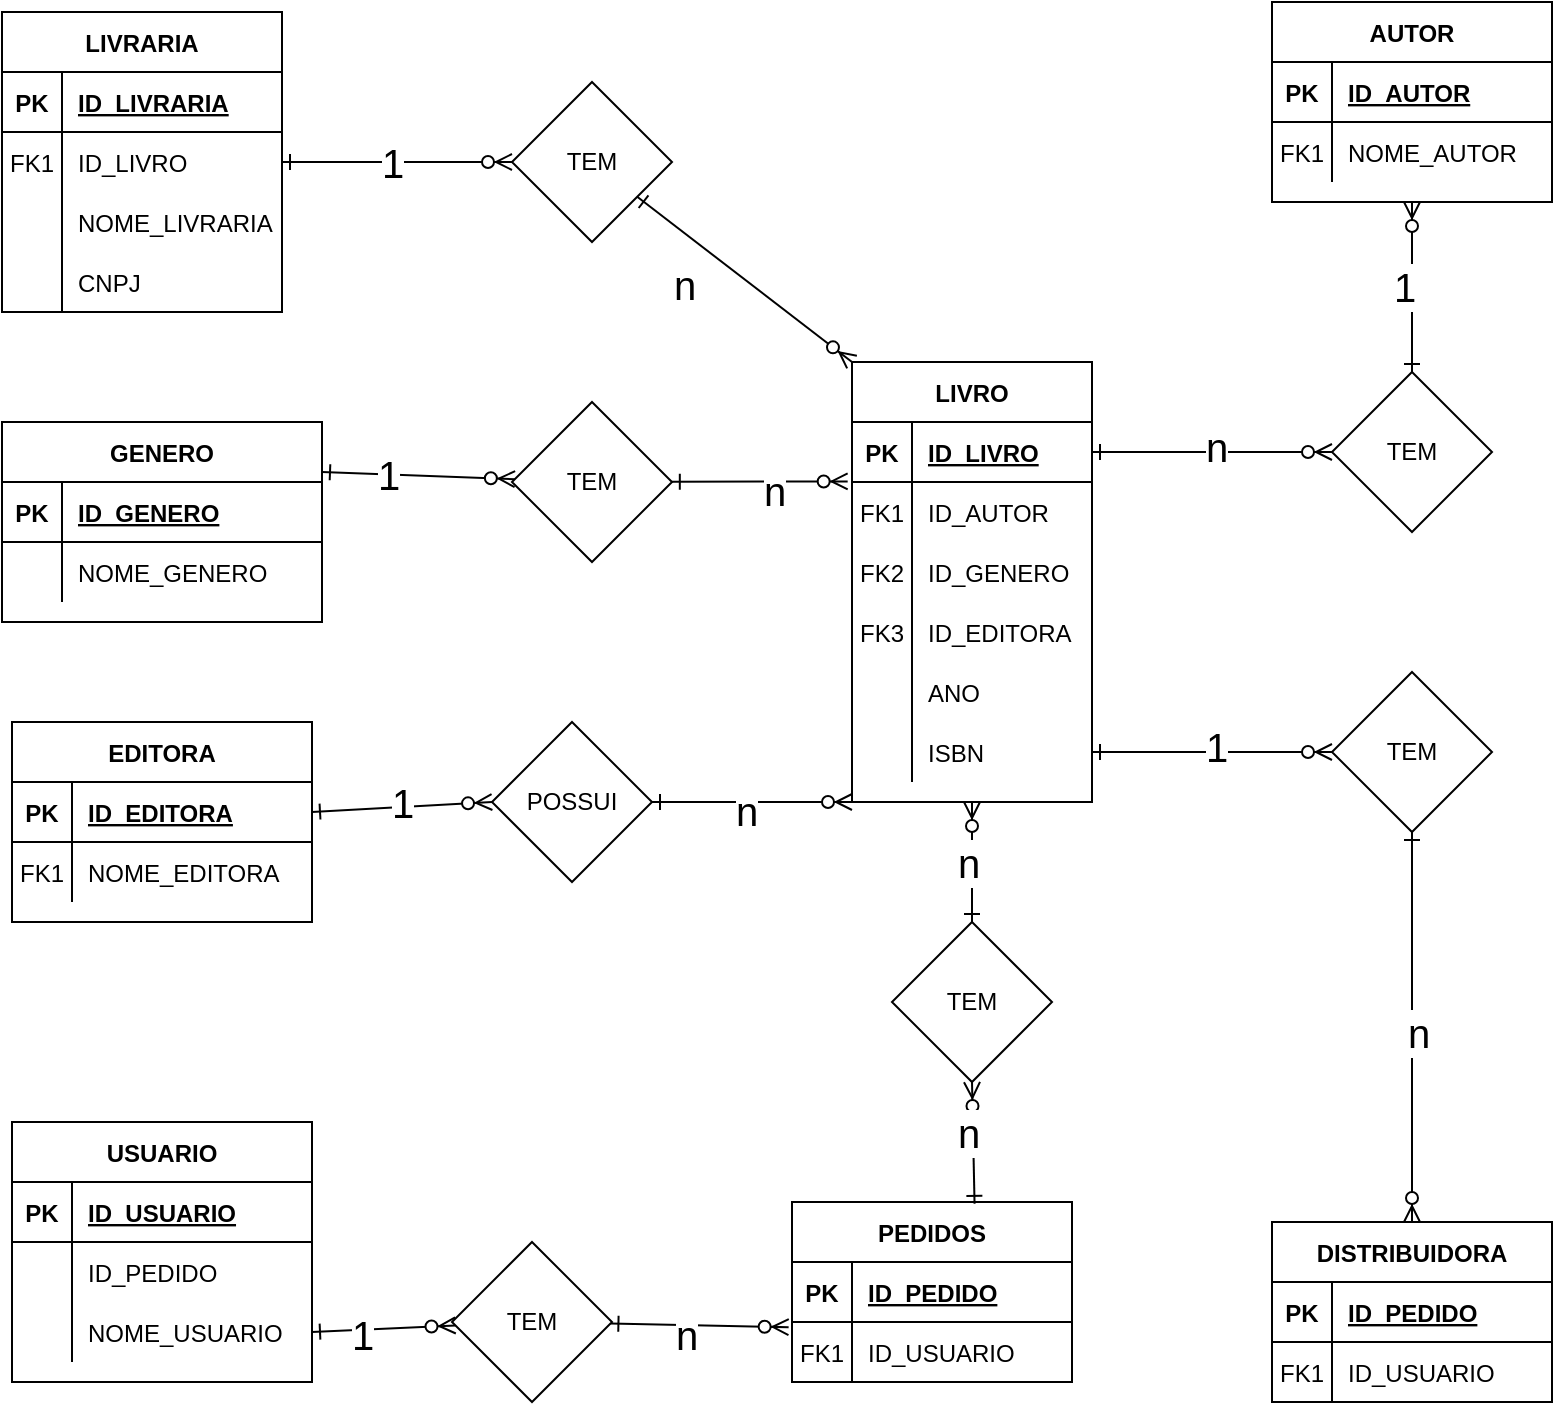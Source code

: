 <mxfile version="21.7.5" type="github">
  <diagram id="R2lEEEUBdFMjLlhIrx00" name="Page-1">
    <mxGraphModel dx="1363" dy="816" grid="1" gridSize="10" guides="1" tooltips="1" connect="1" arrows="1" fold="1" page="1" pageScale="1" pageWidth="850" pageHeight="1100" math="0" shadow="0" extFonts="Permanent Marker^https://fonts.googleapis.com/css?family=Permanent+Marker">
      <root>
        <mxCell id="0" />
        <mxCell id="1" parent="0" />
        <mxCell id="C-vyLk0tnHw3VtMMgP7b-1" value="" style="endArrow=ERzeroToMany;startArrow=ERone;endFill=1;startFill=0;entryX=-0.018;entryY=-0.01;entryDx=0;entryDy=0;entryPerimeter=0;" parent="1" source="D_quWK8-oB2e7XVTjAGe-49" target="C-vyLk0tnHw3VtMMgP7b-6" edge="1">
          <mxGeometry width="100" height="100" relative="1" as="geometry">
            <mxPoint x="340" y="720" as="sourcePoint" />
            <mxPoint x="440" y="620" as="targetPoint" />
          </mxGeometry>
        </mxCell>
        <mxCell id="D_quWK8-oB2e7XVTjAGe-63" value="n" style="edgeLabel;html=1;align=center;verticalAlign=middle;resizable=0;points=[];fontSize=20;" vertex="1" connectable="0" parent="C-vyLk0tnHw3VtMMgP7b-1">
          <mxGeometry x="0.418" y="-2" relative="1" as="geometry">
            <mxPoint x="-12" y="2" as="offset" />
          </mxGeometry>
        </mxCell>
        <mxCell id="C-vyLk0tnHw3VtMMgP7b-12" value="" style="endArrow=ERzeroToMany;startArrow=ERone;endFill=1;startFill=0;entryX=0.5;entryY=1;entryDx=0;entryDy=0;" parent="1" source="D_quWK8-oB2e7XVTjAGe-52" target="C-vyLk0tnHw3VtMMgP7b-13" edge="1">
          <mxGeometry width="100" height="100" relative="1" as="geometry">
            <mxPoint x="400" y="180" as="sourcePoint" />
            <mxPoint x="730" y="180" as="targetPoint" />
          </mxGeometry>
        </mxCell>
        <mxCell id="D_quWK8-oB2e7XVTjAGe-68" value="1" style="edgeLabel;html=1;align=center;verticalAlign=middle;resizable=0;points=[];fontSize=20;" vertex="1" connectable="0" parent="C-vyLk0tnHw3VtMMgP7b-12">
          <mxGeometry x="0.029" y="4" relative="1" as="geometry">
            <mxPoint as="offset" />
          </mxGeometry>
        </mxCell>
        <mxCell id="C-vyLk0tnHw3VtMMgP7b-2" value="LIVRO" style="shape=table;startSize=30;container=1;collapsible=1;childLayout=tableLayout;fixedRows=1;rowLines=0;fontStyle=1;align=center;resizeLast=1;" parent="1" vertex="1">
          <mxGeometry x="450" y="240" width="120" height="220" as="geometry" />
        </mxCell>
        <mxCell id="C-vyLk0tnHw3VtMMgP7b-3" value="" style="shape=partialRectangle;collapsible=0;dropTarget=0;pointerEvents=0;fillColor=none;points=[[0,0.5],[1,0.5]];portConstraint=eastwest;top=0;left=0;right=0;bottom=1;" parent="C-vyLk0tnHw3VtMMgP7b-2" vertex="1">
          <mxGeometry y="30" width="120" height="30" as="geometry" />
        </mxCell>
        <mxCell id="C-vyLk0tnHw3VtMMgP7b-4" value="PK" style="shape=partialRectangle;overflow=hidden;connectable=0;fillColor=none;top=0;left=0;bottom=0;right=0;fontStyle=1;" parent="C-vyLk0tnHw3VtMMgP7b-3" vertex="1">
          <mxGeometry width="30" height="30" as="geometry">
            <mxRectangle width="30" height="30" as="alternateBounds" />
          </mxGeometry>
        </mxCell>
        <mxCell id="C-vyLk0tnHw3VtMMgP7b-5" value="ID_LIVRO" style="shape=partialRectangle;overflow=hidden;connectable=0;fillColor=none;top=0;left=0;bottom=0;right=0;align=left;spacingLeft=6;fontStyle=5;" parent="C-vyLk0tnHw3VtMMgP7b-3" vertex="1">
          <mxGeometry x="30" width="90" height="30" as="geometry">
            <mxRectangle width="90" height="30" as="alternateBounds" />
          </mxGeometry>
        </mxCell>
        <mxCell id="C-vyLk0tnHw3VtMMgP7b-6" value="" style="shape=partialRectangle;collapsible=0;dropTarget=0;pointerEvents=0;fillColor=none;points=[[0,0.5],[1,0.5]];portConstraint=eastwest;top=0;left=0;right=0;bottom=0;" parent="C-vyLk0tnHw3VtMMgP7b-2" vertex="1">
          <mxGeometry y="60" width="120" height="30" as="geometry" />
        </mxCell>
        <mxCell id="C-vyLk0tnHw3VtMMgP7b-7" value="FK1" style="shape=partialRectangle;overflow=hidden;connectable=0;fillColor=none;top=0;left=0;bottom=0;right=0;" parent="C-vyLk0tnHw3VtMMgP7b-6" vertex="1">
          <mxGeometry width="30" height="30" as="geometry">
            <mxRectangle width="30" height="30" as="alternateBounds" />
          </mxGeometry>
        </mxCell>
        <mxCell id="C-vyLk0tnHw3VtMMgP7b-8" value="ID_AUTOR" style="shape=partialRectangle;overflow=hidden;connectable=0;fillColor=none;top=0;left=0;bottom=0;right=0;align=left;spacingLeft=6;" parent="C-vyLk0tnHw3VtMMgP7b-6" vertex="1">
          <mxGeometry x="30" width="90" height="30" as="geometry">
            <mxRectangle width="90" height="30" as="alternateBounds" />
          </mxGeometry>
        </mxCell>
        <mxCell id="C-vyLk0tnHw3VtMMgP7b-9" value="" style="shape=partialRectangle;collapsible=0;dropTarget=0;pointerEvents=0;fillColor=none;points=[[0,0.5],[1,0.5]];portConstraint=eastwest;top=0;left=0;right=0;bottom=0;" parent="C-vyLk0tnHw3VtMMgP7b-2" vertex="1">
          <mxGeometry y="90" width="120" height="30" as="geometry" />
        </mxCell>
        <mxCell id="C-vyLk0tnHw3VtMMgP7b-10" value="FK2" style="shape=partialRectangle;overflow=hidden;connectable=0;fillColor=none;top=0;left=0;bottom=0;right=0;" parent="C-vyLk0tnHw3VtMMgP7b-9" vertex="1">
          <mxGeometry width="30" height="30" as="geometry">
            <mxRectangle width="30" height="30" as="alternateBounds" />
          </mxGeometry>
        </mxCell>
        <mxCell id="C-vyLk0tnHw3VtMMgP7b-11" value="ID_GENERO" style="shape=partialRectangle;overflow=hidden;connectable=0;fillColor=none;top=0;left=0;bottom=0;right=0;align=left;spacingLeft=6;" parent="C-vyLk0tnHw3VtMMgP7b-9" vertex="1">
          <mxGeometry x="30" width="90" height="30" as="geometry">
            <mxRectangle width="90" height="30" as="alternateBounds" />
          </mxGeometry>
        </mxCell>
        <mxCell id="D_quWK8-oB2e7XVTjAGe-71" value="" style="shape=partialRectangle;collapsible=0;dropTarget=0;pointerEvents=0;fillColor=none;points=[[0,0.5],[1,0.5]];portConstraint=eastwest;top=0;left=0;right=0;bottom=0;" vertex="1" parent="C-vyLk0tnHw3VtMMgP7b-2">
          <mxGeometry y="120" width="120" height="30" as="geometry" />
        </mxCell>
        <mxCell id="D_quWK8-oB2e7XVTjAGe-72" value="FK3" style="shape=partialRectangle;overflow=hidden;connectable=0;fillColor=none;top=0;left=0;bottom=0;right=0;" vertex="1" parent="D_quWK8-oB2e7XVTjAGe-71">
          <mxGeometry width="30" height="30" as="geometry">
            <mxRectangle width="30" height="30" as="alternateBounds" />
          </mxGeometry>
        </mxCell>
        <mxCell id="D_quWK8-oB2e7XVTjAGe-73" value="ID_EDITORA" style="shape=partialRectangle;overflow=hidden;connectable=0;fillColor=none;top=0;left=0;bottom=0;right=0;align=left;spacingLeft=6;" vertex="1" parent="D_quWK8-oB2e7XVTjAGe-71">
          <mxGeometry x="30" width="90" height="30" as="geometry">
            <mxRectangle width="90" height="30" as="alternateBounds" />
          </mxGeometry>
        </mxCell>
        <mxCell id="D_quWK8-oB2e7XVTjAGe-43" value="" style="shape=partialRectangle;collapsible=0;dropTarget=0;pointerEvents=0;fillColor=none;points=[[0,0.5],[1,0.5]];portConstraint=eastwest;top=0;left=0;right=0;bottom=0;" vertex="1" parent="C-vyLk0tnHw3VtMMgP7b-2">
          <mxGeometry y="150" width="120" height="30" as="geometry" />
        </mxCell>
        <mxCell id="D_quWK8-oB2e7XVTjAGe-44" value="" style="shape=partialRectangle;overflow=hidden;connectable=0;fillColor=none;top=0;left=0;bottom=0;right=0;" vertex="1" parent="D_quWK8-oB2e7XVTjAGe-43">
          <mxGeometry width="30" height="30" as="geometry">
            <mxRectangle width="30" height="30" as="alternateBounds" />
          </mxGeometry>
        </mxCell>
        <mxCell id="D_quWK8-oB2e7XVTjAGe-45" value="" style="shape=partialRectangle;overflow=hidden;connectable=0;fillColor=none;top=0;left=0;bottom=0;right=0;align=left;spacingLeft=6;" vertex="1" parent="D_quWK8-oB2e7XVTjAGe-43">
          <mxGeometry x="30" width="90" height="30" as="geometry">
            <mxRectangle width="90" height="30" as="alternateBounds" />
          </mxGeometry>
        </mxCell>
        <mxCell id="D_quWK8-oB2e7XVTjAGe-64" value="" style="shape=partialRectangle;collapsible=0;dropTarget=0;pointerEvents=0;fillColor=none;points=[[0,0.5],[1,0.5]];portConstraint=eastwest;top=0;left=0;right=0;bottom=0;" vertex="1" parent="C-vyLk0tnHw3VtMMgP7b-2">
          <mxGeometry y="180" width="120" height="30" as="geometry" />
        </mxCell>
        <mxCell id="D_quWK8-oB2e7XVTjAGe-65" value="" style="shape=partialRectangle;overflow=hidden;connectable=0;fillColor=none;top=0;left=0;bottom=0;right=0;" vertex="1" parent="D_quWK8-oB2e7XVTjAGe-64">
          <mxGeometry width="30" height="30" as="geometry">
            <mxRectangle width="30" height="30" as="alternateBounds" />
          </mxGeometry>
        </mxCell>
        <mxCell id="D_quWK8-oB2e7XVTjAGe-66" value="ISBN" style="shape=partialRectangle;overflow=hidden;connectable=0;fillColor=none;top=0;left=0;bottom=0;right=0;align=left;spacingLeft=6;" vertex="1" parent="D_quWK8-oB2e7XVTjAGe-64">
          <mxGeometry x="30" width="90" height="30" as="geometry">
            <mxRectangle width="90" height="30" as="alternateBounds" />
          </mxGeometry>
        </mxCell>
        <mxCell id="C-vyLk0tnHw3VtMMgP7b-13" value="AUTOR" style="shape=table;startSize=30;container=1;collapsible=1;childLayout=tableLayout;fixedRows=1;rowLines=0;fontStyle=1;align=center;resizeLast=1;" parent="1" vertex="1">
          <mxGeometry x="660" y="60" width="140" height="100" as="geometry" />
        </mxCell>
        <mxCell id="C-vyLk0tnHw3VtMMgP7b-14" value="" style="shape=partialRectangle;collapsible=0;dropTarget=0;pointerEvents=0;fillColor=none;points=[[0,0.5],[1,0.5]];portConstraint=eastwest;top=0;left=0;right=0;bottom=1;" parent="C-vyLk0tnHw3VtMMgP7b-13" vertex="1">
          <mxGeometry y="30" width="140" height="30" as="geometry" />
        </mxCell>
        <mxCell id="C-vyLk0tnHw3VtMMgP7b-15" value="PK" style="shape=partialRectangle;overflow=hidden;connectable=0;fillColor=none;top=0;left=0;bottom=0;right=0;fontStyle=1;" parent="C-vyLk0tnHw3VtMMgP7b-14" vertex="1">
          <mxGeometry width="30" height="30" as="geometry">
            <mxRectangle width="30" height="30" as="alternateBounds" />
          </mxGeometry>
        </mxCell>
        <mxCell id="C-vyLk0tnHw3VtMMgP7b-16" value="ID_AUTOR" style="shape=partialRectangle;overflow=hidden;connectable=0;fillColor=none;top=0;left=0;bottom=0;right=0;align=left;spacingLeft=6;fontStyle=5;" parent="C-vyLk0tnHw3VtMMgP7b-14" vertex="1">
          <mxGeometry x="30" width="110" height="30" as="geometry">
            <mxRectangle width="110" height="30" as="alternateBounds" />
          </mxGeometry>
        </mxCell>
        <mxCell id="C-vyLk0tnHw3VtMMgP7b-17" value="" style="shape=partialRectangle;collapsible=0;dropTarget=0;pointerEvents=0;fillColor=none;points=[[0,0.5],[1,0.5]];portConstraint=eastwest;top=0;left=0;right=0;bottom=0;" parent="C-vyLk0tnHw3VtMMgP7b-13" vertex="1">
          <mxGeometry y="60" width="140" height="30" as="geometry" />
        </mxCell>
        <mxCell id="C-vyLk0tnHw3VtMMgP7b-18" value="FK1" style="shape=partialRectangle;overflow=hidden;connectable=0;fillColor=none;top=0;left=0;bottom=0;right=0;" parent="C-vyLk0tnHw3VtMMgP7b-17" vertex="1">
          <mxGeometry width="30" height="30" as="geometry">
            <mxRectangle width="30" height="30" as="alternateBounds" />
          </mxGeometry>
        </mxCell>
        <mxCell id="C-vyLk0tnHw3VtMMgP7b-19" value="NOME_AUTOR" style="shape=partialRectangle;overflow=hidden;connectable=0;fillColor=none;top=0;left=0;bottom=0;right=0;align=left;spacingLeft=6;" parent="C-vyLk0tnHw3VtMMgP7b-17" vertex="1">
          <mxGeometry x="30" width="110" height="30" as="geometry">
            <mxRectangle width="110" height="30" as="alternateBounds" />
          </mxGeometry>
        </mxCell>
        <mxCell id="C-vyLk0tnHw3VtMMgP7b-23" value="GENERO" style="shape=table;startSize=30;container=1;collapsible=1;childLayout=tableLayout;fixedRows=1;rowLines=0;fontStyle=1;align=center;resizeLast=1;" parent="1" vertex="1">
          <mxGeometry x="25" y="270" width="160" height="100" as="geometry" />
        </mxCell>
        <mxCell id="C-vyLk0tnHw3VtMMgP7b-24" value="" style="shape=partialRectangle;collapsible=0;dropTarget=0;pointerEvents=0;fillColor=none;points=[[0,0.5],[1,0.5]];portConstraint=eastwest;top=0;left=0;right=0;bottom=1;" parent="C-vyLk0tnHw3VtMMgP7b-23" vertex="1">
          <mxGeometry y="30" width="160" height="30" as="geometry" />
        </mxCell>
        <mxCell id="C-vyLk0tnHw3VtMMgP7b-25" value="PK" style="shape=partialRectangle;overflow=hidden;connectable=0;fillColor=none;top=0;left=0;bottom=0;right=0;fontStyle=1;" parent="C-vyLk0tnHw3VtMMgP7b-24" vertex="1">
          <mxGeometry width="30" height="30" as="geometry">
            <mxRectangle width="30" height="30" as="alternateBounds" />
          </mxGeometry>
        </mxCell>
        <mxCell id="C-vyLk0tnHw3VtMMgP7b-26" value="ID_GENERO" style="shape=partialRectangle;overflow=hidden;connectable=0;fillColor=none;top=0;left=0;bottom=0;right=0;align=left;spacingLeft=6;fontStyle=5;" parent="C-vyLk0tnHw3VtMMgP7b-24" vertex="1">
          <mxGeometry x="30" width="130" height="30" as="geometry">
            <mxRectangle width="130" height="30" as="alternateBounds" />
          </mxGeometry>
        </mxCell>
        <mxCell id="C-vyLk0tnHw3VtMMgP7b-27" value="" style="shape=partialRectangle;collapsible=0;dropTarget=0;pointerEvents=0;fillColor=none;points=[[0,0.5],[1,0.5]];portConstraint=eastwest;top=0;left=0;right=0;bottom=0;" parent="C-vyLk0tnHw3VtMMgP7b-23" vertex="1">
          <mxGeometry y="60" width="160" height="30" as="geometry" />
        </mxCell>
        <mxCell id="C-vyLk0tnHw3VtMMgP7b-28" value="" style="shape=partialRectangle;overflow=hidden;connectable=0;fillColor=none;top=0;left=0;bottom=0;right=0;" parent="C-vyLk0tnHw3VtMMgP7b-27" vertex="1">
          <mxGeometry width="30" height="30" as="geometry">
            <mxRectangle width="30" height="30" as="alternateBounds" />
          </mxGeometry>
        </mxCell>
        <mxCell id="C-vyLk0tnHw3VtMMgP7b-29" value="NOME_GENERO" style="shape=partialRectangle;overflow=hidden;connectable=0;fillColor=none;top=0;left=0;bottom=0;right=0;align=left;spacingLeft=6;" parent="C-vyLk0tnHw3VtMMgP7b-27" vertex="1">
          <mxGeometry x="30" width="130" height="30" as="geometry">
            <mxRectangle width="130" height="30" as="alternateBounds" />
          </mxGeometry>
        </mxCell>
        <mxCell id="D_quWK8-oB2e7XVTjAGe-1" value="EDITORA" style="shape=table;startSize=30;container=1;collapsible=1;childLayout=tableLayout;fixedRows=1;rowLines=0;fontStyle=1;align=center;resizeLast=1;" vertex="1" parent="1">
          <mxGeometry x="30" y="420" width="150" height="100" as="geometry" />
        </mxCell>
        <mxCell id="D_quWK8-oB2e7XVTjAGe-2" value="" style="shape=partialRectangle;collapsible=0;dropTarget=0;pointerEvents=0;fillColor=none;points=[[0,0.5],[1,0.5]];portConstraint=eastwest;top=0;left=0;right=0;bottom=1;" vertex="1" parent="D_quWK8-oB2e7XVTjAGe-1">
          <mxGeometry y="30" width="150" height="30" as="geometry" />
        </mxCell>
        <mxCell id="D_quWK8-oB2e7XVTjAGe-3" value="PK" style="shape=partialRectangle;overflow=hidden;connectable=0;fillColor=none;top=0;left=0;bottom=0;right=0;fontStyle=1;" vertex="1" parent="D_quWK8-oB2e7XVTjAGe-2">
          <mxGeometry width="30" height="30" as="geometry">
            <mxRectangle width="30" height="30" as="alternateBounds" />
          </mxGeometry>
        </mxCell>
        <mxCell id="D_quWK8-oB2e7XVTjAGe-4" value="ID_EDITORA" style="shape=partialRectangle;overflow=hidden;connectable=0;fillColor=none;top=0;left=0;bottom=0;right=0;align=left;spacingLeft=6;fontStyle=5;" vertex="1" parent="D_quWK8-oB2e7XVTjAGe-2">
          <mxGeometry x="30" width="120" height="30" as="geometry">
            <mxRectangle width="120" height="30" as="alternateBounds" />
          </mxGeometry>
        </mxCell>
        <mxCell id="D_quWK8-oB2e7XVTjAGe-5" value="" style="shape=partialRectangle;collapsible=0;dropTarget=0;pointerEvents=0;fillColor=none;points=[[0,0.5],[1,0.5]];portConstraint=eastwest;top=0;left=0;right=0;bottom=0;" vertex="1" parent="D_quWK8-oB2e7XVTjAGe-1">
          <mxGeometry y="60" width="150" height="30" as="geometry" />
        </mxCell>
        <mxCell id="D_quWK8-oB2e7XVTjAGe-6" value="FK1" style="shape=partialRectangle;overflow=hidden;connectable=0;fillColor=none;top=0;left=0;bottom=0;right=0;" vertex="1" parent="D_quWK8-oB2e7XVTjAGe-5">
          <mxGeometry width="30" height="30" as="geometry">
            <mxRectangle width="30" height="30" as="alternateBounds" />
          </mxGeometry>
        </mxCell>
        <mxCell id="D_quWK8-oB2e7XVTjAGe-7" value="NOME_EDITORA" style="shape=partialRectangle;overflow=hidden;connectable=0;fillColor=none;top=0;left=0;bottom=0;right=0;align=left;spacingLeft=6;" vertex="1" parent="D_quWK8-oB2e7XVTjAGe-5">
          <mxGeometry x="30" width="120" height="30" as="geometry">
            <mxRectangle width="120" height="30" as="alternateBounds" />
          </mxGeometry>
        </mxCell>
        <mxCell id="D_quWK8-oB2e7XVTjAGe-11" value="PEDIDOS" style="shape=table;startSize=30;container=1;collapsible=1;childLayout=tableLayout;fixedRows=1;rowLines=0;fontStyle=1;align=center;resizeLast=1;" vertex="1" parent="1">
          <mxGeometry x="420" y="660" width="140" height="90" as="geometry" />
        </mxCell>
        <mxCell id="D_quWK8-oB2e7XVTjAGe-12" value="" style="shape=partialRectangle;collapsible=0;dropTarget=0;pointerEvents=0;fillColor=none;points=[[0,0.5],[1,0.5]];portConstraint=eastwest;top=0;left=0;right=0;bottom=1;" vertex="1" parent="D_quWK8-oB2e7XVTjAGe-11">
          <mxGeometry y="30" width="140" height="30" as="geometry" />
        </mxCell>
        <mxCell id="D_quWK8-oB2e7XVTjAGe-13" value="PK" style="shape=partialRectangle;overflow=hidden;connectable=0;fillColor=none;top=0;left=0;bottom=0;right=0;fontStyle=1;" vertex="1" parent="D_quWK8-oB2e7XVTjAGe-12">
          <mxGeometry width="30" height="30" as="geometry">
            <mxRectangle width="30" height="30" as="alternateBounds" />
          </mxGeometry>
        </mxCell>
        <mxCell id="D_quWK8-oB2e7XVTjAGe-14" value="ID_PEDIDO" style="shape=partialRectangle;overflow=hidden;connectable=0;fillColor=none;top=0;left=0;bottom=0;right=0;align=left;spacingLeft=6;fontStyle=5;" vertex="1" parent="D_quWK8-oB2e7XVTjAGe-12">
          <mxGeometry x="30" width="110" height="30" as="geometry">
            <mxRectangle width="110" height="30" as="alternateBounds" />
          </mxGeometry>
        </mxCell>
        <mxCell id="D_quWK8-oB2e7XVTjAGe-15" value="" style="shape=partialRectangle;collapsible=0;dropTarget=0;pointerEvents=0;fillColor=none;points=[[0,0.5],[1,0.5]];portConstraint=eastwest;top=0;left=0;right=0;bottom=0;" vertex="1" parent="D_quWK8-oB2e7XVTjAGe-11">
          <mxGeometry y="60" width="140" height="30" as="geometry" />
        </mxCell>
        <mxCell id="D_quWK8-oB2e7XVTjAGe-16" value="FK1" style="shape=partialRectangle;overflow=hidden;connectable=0;fillColor=none;top=0;left=0;bottom=0;right=0;" vertex="1" parent="D_quWK8-oB2e7XVTjAGe-15">
          <mxGeometry width="30" height="30" as="geometry">
            <mxRectangle width="30" height="30" as="alternateBounds" />
          </mxGeometry>
        </mxCell>
        <mxCell id="D_quWK8-oB2e7XVTjAGe-17" value="ID_USUARIO" style="shape=partialRectangle;overflow=hidden;connectable=0;fillColor=none;top=0;left=0;bottom=0;right=0;align=left;spacingLeft=6;" vertex="1" parent="D_quWK8-oB2e7XVTjAGe-15">
          <mxGeometry x="30" width="110" height="30" as="geometry">
            <mxRectangle width="110" height="30" as="alternateBounds" />
          </mxGeometry>
        </mxCell>
        <mxCell id="D_quWK8-oB2e7XVTjAGe-21" value="" style="endArrow=ERzeroToMany;startArrow=ERone;endFill=1;startFill=0;entryX=0;entryY=1;entryDx=0;entryDy=0;" edge="1" parent="1" source="D_quWK8-oB2e7XVTjAGe-54" target="C-vyLk0tnHw3VtMMgP7b-2">
          <mxGeometry width="100" height="100" relative="1" as="geometry">
            <mxPoint x="426" y="398.13" as="sourcePoint" />
            <mxPoint x="424.5" y="235.0" as="targetPoint" />
          </mxGeometry>
        </mxCell>
        <mxCell id="D_quWK8-oB2e7XVTjAGe-69" value="n" style="edgeLabel;html=1;align=center;verticalAlign=middle;resizable=0;points=[];fontSize=20;" vertex="1" connectable="0" parent="D_quWK8-oB2e7XVTjAGe-21">
          <mxGeometry x="-0.056" y="-4" relative="1" as="geometry">
            <mxPoint as="offset" />
          </mxGeometry>
        </mxCell>
        <mxCell id="D_quWK8-oB2e7XVTjAGe-22" value="" style="endArrow=ERzeroToMany;startArrow=ERone;endFill=1;startFill=0;exitX=0.5;exitY=0;exitDx=0;exitDy=0;entryX=0.5;entryY=1;entryDx=0;entryDy=0;" edge="1" parent="1" source="D_quWK8-oB2e7XVTjAGe-56" target="C-vyLk0tnHw3VtMMgP7b-2">
          <mxGeometry width="100" height="100" relative="1" as="geometry">
            <mxPoint x="642.75" y="718.44" as="sourcePoint" />
            <mxPoint x="490" y="460" as="targetPoint" />
          </mxGeometry>
        </mxCell>
        <mxCell id="D_quWK8-oB2e7XVTjAGe-74" value="n" style="edgeLabel;html=1;align=center;verticalAlign=middle;resizable=0;points=[];fontSize=20;" vertex="1" connectable="0" parent="D_quWK8-oB2e7XVTjAGe-22">
          <mxGeometry x="0.009" y="2" relative="1" as="geometry">
            <mxPoint as="offset" />
          </mxGeometry>
        </mxCell>
        <mxCell id="D_quWK8-oB2e7XVTjAGe-23" value="USUARIO" style="shape=table;startSize=30;container=1;collapsible=1;childLayout=tableLayout;fixedRows=1;rowLines=0;fontStyle=1;align=center;resizeLast=1;" vertex="1" parent="1">
          <mxGeometry x="30" y="620" width="150" height="130" as="geometry" />
        </mxCell>
        <mxCell id="D_quWK8-oB2e7XVTjAGe-24" value="" style="shape=partialRectangle;collapsible=0;dropTarget=0;pointerEvents=0;fillColor=none;points=[[0,0.5],[1,0.5]];portConstraint=eastwest;top=0;left=0;right=0;bottom=1;" vertex="1" parent="D_quWK8-oB2e7XVTjAGe-23">
          <mxGeometry y="30" width="150" height="30" as="geometry" />
        </mxCell>
        <mxCell id="D_quWK8-oB2e7XVTjAGe-25" value="PK" style="shape=partialRectangle;overflow=hidden;connectable=0;fillColor=none;top=0;left=0;bottom=0;right=0;fontStyle=1;" vertex="1" parent="D_quWK8-oB2e7XVTjAGe-24">
          <mxGeometry width="30" height="30" as="geometry">
            <mxRectangle width="30" height="30" as="alternateBounds" />
          </mxGeometry>
        </mxCell>
        <mxCell id="D_quWK8-oB2e7XVTjAGe-26" value="ID_USUARIO" style="shape=partialRectangle;overflow=hidden;connectable=0;fillColor=none;top=0;left=0;bottom=0;right=0;align=left;spacingLeft=6;fontStyle=5;" vertex="1" parent="D_quWK8-oB2e7XVTjAGe-24">
          <mxGeometry x="30" width="120" height="30" as="geometry">
            <mxRectangle width="120" height="30" as="alternateBounds" />
          </mxGeometry>
        </mxCell>
        <mxCell id="D_quWK8-oB2e7XVTjAGe-27" value="" style="shape=partialRectangle;collapsible=0;dropTarget=0;pointerEvents=0;fillColor=none;points=[[0,0.5],[1,0.5]];portConstraint=eastwest;top=0;left=0;right=0;bottom=0;" vertex="1" parent="D_quWK8-oB2e7XVTjAGe-23">
          <mxGeometry y="60" width="150" height="30" as="geometry" />
        </mxCell>
        <mxCell id="D_quWK8-oB2e7XVTjAGe-28" value="" style="shape=partialRectangle;overflow=hidden;connectable=0;fillColor=none;top=0;left=0;bottom=0;right=0;" vertex="1" parent="D_quWK8-oB2e7XVTjAGe-27">
          <mxGeometry width="30" height="30" as="geometry">
            <mxRectangle width="30" height="30" as="alternateBounds" />
          </mxGeometry>
        </mxCell>
        <mxCell id="D_quWK8-oB2e7XVTjAGe-29" value="ID_PEDIDO" style="shape=partialRectangle;overflow=hidden;connectable=0;fillColor=none;top=0;left=0;bottom=0;right=0;align=left;spacingLeft=6;" vertex="1" parent="D_quWK8-oB2e7XVTjAGe-27">
          <mxGeometry x="30" width="120" height="30" as="geometry">
            <mxRectangle width="120" height="30" as="alternateBounds" />
          </mxGeometry>
        </mxCell>
        <mxCell id="D_quWK8-oB2e7XVTjAGe-46" value="" style="shape=partialRectangle;collapsible=0;dropTarget=0;pointerEvents=0;fillColor=none;points=[[0,0.5],[1,0.5]];portConstraint=eastwest;top=0;left=0;right=0;bottom=0;" vertex="1" parent="D_quWK8-oB2e7XVTjAGe-23">
          <mxGeometry y="90" width="150" height="30" as="geometry" />
        </mxCell>
        <mxCell id="D_quWK8-oB2e7XVTjAGe-47" value="" style="shape=partialRectangle;overflow=hidden;connectable=0;fillColor=none;top=0;left=0;bottom=0;right=0;" vertex="1" parent="D_quWK8-oB2e7XVTjAGe-46">
          <mxGeometry width="30" height="30" as="geometry">
            <mxRectangle width="30" height="30" as="alternateBounds" />
          </mxGeometry>
        </mxCell>
        <mxCell id="D_quWK8-oB2e7XVTjAGe-48" value="NOME_USUARIO" style="shape=partialRectangle;overflow=hidden;connectable=0;fillColor=none;top=0;left=0;bottom=0;right=0;align=left;spacingLeft=6;" vertex="1" parent="D_quWK8-oB2e7XVTjAGe-46">
          <mxGeometry x="30" width="120" height="30" as="geometry">
            <mxRectangle width="120" height="30" as="alternateBounds" />
          </mxGeometry>
        </mxCell>
        <mxCell id="D_quWK8-oB2e7XVTjAGe-30" value="" style="endArrow=ERzeroToMany;startArrow=ERone;endFill=1;startFill=0;entryX=-0.012;entryY=0.086;entryDx=0;entryDy=0;entryPerimeter=0;" edge="1" parent="1" source="D_quWK8-oB2e7XVTjAGe-58" target="D_quWK8-oB2e7XVTjAGe-15">
          <mxGeometry width="100" height="100" relative="1" as="geometry">
            <mxPoint x="450" y="610" as="sourcePoint" />
            <mxPoint x="725" y="640" as="targetPoint" />
          </mxGeometry>
        </mxCell>
        <mxCell id="D_quWK8-oB2e7XVTjAGe-76" value="n" style="edgeLabel;html=1;align=center;verticalAlign=middle;resizable=0;points=[];fontSize=20;" vertex="1" connectable="0" parent="D_quWK8-oB2e7XVTjAGe-30">
          <mxGeometry x="-0.183" y="-4" relative="1" as="geometry">
            <mxPoint x="1" as="offset" />
          </mxGeometry>
        </mxCell>
        <mxCell id="D_quWK8-oB2e7XVTjAGe-51" value="" style="endArrow=ERzeroToMany;startArrow=ERone;endFill=1;startFill=0;exitX=1;exitY=0.25;exitDx=0;exitDy=0;" edge="1" parent="1" source="C-vyLk0tnHw3VtMMgP7b-23" target="D_quWK8-oB2e7XVTjAGe-49">
          <mxGeometry width="100" height="100" relative="1" as="geometry">
            <mxPoint x="300" y="125" as="sourcePoint" />
            <mxPoint x="450" y="315" as="targetPoint" />
          </mxGeometry>
        </mxCell>
        <mxCell id="D_quWK8-oB2e7XVTjAGe-62" value="1" style="edgeLabel;html=1;align=center;verticalAlign=middle;resizable=0;points=[];fontSize=20;" vertex="1" connectable="0" parent="D_quWK8-oB2e7XVTjAGe-51">
          <mxGeometry x="-0.325" relative="1" as="geometry">
            <mxPoint as="offset" />
          </mxGeometry>
        </mxCell>
        <mxCell id="D_quWK8-oB2e7XVTjAGe-49" value="TEM" style="rhombus;whiteSpace=wrap;html=1;" vertex="1" parent="1">
          <mxGeometry x="280" y="260" width="80" height="80" as="geometry" />
        </mxCell>
        <mxCell id="D_quWK8-oB2e7XVTjAGe-53" value="" style="endArrow=ERzeroToMany;startArrow=ERone;endFill=1;startFill=0;entryX=0;entryY=0.5;entryDx=0;entryDy=0;" edge="1" parent="1" source="C-vyLk0tnHw3VtMMgP7b-3" target="D_quWK8-oB2e7XVTjAGe-52">
          <mxGeometry width="100" height="100" relative="1" as="geometry">
            <mxPoint x="700" y="285" as="sourcePoint" />
            <mxPoint x="943" y="125" as="targetPoint" />
          </mxGeometry>
        </mxCell>
        <mxCell id="D_quWK8-oB2e7XVTjAGe-67" value="n" style="edgeLabel;html=1;align=center;verticalAlign=middle;resizable=0;points=[];fontSize=20;" vertex="1" connectable="0" parent="D_quWK8-oB2e7XVTjAGe-53">
          <mxGeometry x="0.025" y="3" relative="1" as="geometry">
            <mxPoint as="offset" />
          </mxGeometry>
        </mxCell>
        <mxCell id="D_quWK8-oB2e7XVTjAGe-52" value="TEM" style="rhombus;whiteSpace=wrap;html=1;" vertex="1" parent="1">
          <mxGeometry x="690" y="245" width="80" height="80" as="geometry" />
        </mxCell>
        <mxCell id="D_quWK8-oB2e7XVTjAGe-55" value="" style="endArrow=ERzeroToMany;startArrow=ERone;endFill=1;startFill=0;entryX=0;entryY=0.5;entryDx=0;entryDy=0;exitX=1;exitY=0.5;exitDx=0;exitDy=0;" edge="1" parent="1" source="D_quWK8-oB2e7XVTjAGe-2" target="D_quWK8-oB2e7XVTjAGe-54">
          <mxGeometry width="100" height="100" relative="1" as="geometry">
            <mxPoint x="303" y="608" as="sourcePoint" />
            <mxPoint x="450" y="430" as="targetPoint" />
          </mxGeometry>
        </mxCell>
        <mxCell id="D_quWK8-oB2e7XVTjAGe-70" value="1" style="edgeLabel;html=1;align=center;verticalAlign=middle;resizable=0;points=[];fontSize=20;" vertex="1" connectable="0" parent="D_quWK8-oB2e7XVTjAGe-55">
          <mxGeometry x="-0.005" y="3" relative="1" as="geometry">
            <mxPoint as="offset" />
          </mxGeometry>
        </mxCell>
        <mxCell id="D_quWK8-oB2e7XVTjAGe-54" value="POSSUI" style="rhombus;whiteSpace=wrap;html=1;" vertex="1" parent="1">
          <mxGeometry x="270" y="420" width="80" height="80" as="geometry" />
        </mxCell>
        <mxCell id="D_quWK8-oB2e7XVTjAGe-57" value="" style="endArrow=ERzeroToMany;startArrow=ERone;endFill=1;startFill=0;entryX=0.5;entryY=1;entryDx=0;entryDy=0;exitX=0.652;exitY=0.01;exitDx=0;exitDy=0;exitPerimeter=0;" edge="1" parent="1" source="D_quWK8-oB2e7XVTjAGe-11" target="D_quWK8-oB2e7XVTjAGe-56">
          <mxGeometry width="100" height="100" relative="1" as="geometry">
            <mxPoint x="659" y="690" as="sourcePoint" />
            <mxPoint x="575" y="430" as="targetPoint" />
          </mxGeometry>
        </mxCell>
        <mxCell id="D_quWK8-oB2e7XVTjAGe-75" value="n" style="edgeLabel;html=1;align=center;verticalAlign=middle;resizable=0;points=[];fontSize=20;" vertex="1" connectable="0" parent="D_quWK8-oB2e7XVTjAGe-57">
          <mxGeometry x="0.189" y="3" relative="1" as="geometry">
            <mxPoint as="offset" />
          </mxGeometry>
        </mxCell>
        <mxCell id="D_quWK8-oB2e7XVTjAGe-56" value="TEM" style="rhombus;whiteSpace=wrap;html=1;" vertex="1" parent="1">
          <mxGeometry x="470" y="520" width="80" height="80" as="geometry" />
        </mxCell>
        <mxCell id="D_quWK8-oB2e7XVTjAGe-60" value="" style="endArrow=ERzeroToMany;startArrow=ERone;endFill=1;startFill=0;exitX=1;exitY=0.5;exitDx=0;exitDy=0;" edge="1" parent="1" source="D_quWK8-oB2e7XVTjAGe-46" target="D_quWK8-oB2e7XVTjAGe-58">
          <mxGeometry width="100" height="100" relative="1" as="geometry">
            <mxPoint x="860" y="365" as="sourcePoint" />
            <mxPoint x="796" y="750" as="targetPoint" />
          </mxGeometry>
        </mxCell>
        <mxCell id="D_quWK8-oB2e7XVTjAGe-77" value="1" style="edgeLabel;html=1;align=center;verticalAlign=middle;resizable=0;points=[];fontSize=20;" vertex="1" connectable="0" parent="D_quWK8-oB2e7XVTjAGe-60">
          <mxGeometry x="-0.307" y="-2" relative="1" as="geometry">
            <mxPoint as="offset" />
          </mxGeometry>
        </mxCell>
        <mxCell id="D_quWK8-oB2e7XVTjAGe-58" value="TEM" style="rhombus;whiteSpace=wrap;html=1;" vertex="1" parent="1">
          <mxGeometry x="250" y="680" width="80" height="80" as="geometry" />
        </mxCell>
        <mxCell id="D_quWK8-oB2e7XVTjAGe-78" value="ANO" style="shape=partialRectangle;overflow=hidden;connectable=0;fillColor=none;top=0;left=0;bottom=0;right=0;align=left;spacingLeft=6;" vertex="1" parent="1">
          <mxGeometry x="480" y="390" width="220" height="30" as="geometry">
            <mxRectangle width="220" height="30" as="alternateBounds" />
          </mxGeometry>
        </mxCell>
        <mxCell id="D_quWK8-oB2e7XVTjAGe-80" value="LIVRARIA" style="shape=table;startSize=30;container=1;collapsible=1;childLayout=tableLayout;fixedRows=1;rowLines=0;fontStyle=1;align=center;resizeLast=1;" vertex="1" parent="1">
          <mxGeometry x="25" y="65" width="140" height="150" as="geometry" />
        </mxCell>
        <mxCell id="D_quWK8-oB2e7XVTjAGe-81" value="" style="shape=partialRectangle;collapsible=0;dropTarget=0;pointerEvents=0;fillColor=none;points=[[0,0.5],[1,0.5]];portConstraint=eastwest;top=0;left=0;right=0;bottom=1;" vertex="1" parent="D_quWK8-oB2e7XVTjAGe-80">
          <mxGeometry y="30" width="140" height="30" as="geometry" />
        </mxCell>
        <mxCell id="D_quWK8-oB2e7XVTjAGe-82" value="PK" style="shape=partialRectangle;overflow=hidden;connectable=0;fillColor=none;top=0;left=0;bottom=0;right=0;fontStyle=1;" vertex="1" parent="D_quWK8-oB2e7XVTjAGe-81">
          <mxGeometry width="30" height="30" as="geometry">
            <mxRectangle width="30" height="30" as="alternateBounds" />
          </mxGeometry>
        </mxCell>
        <mxCell id="D_quWK8-oB2e7XVTjAGe-83" value="ID_LIVRARIA" style="shape=partialRectangle;overflow=hidden;connectable=0;fillColor=none;top=0;left=0;bottom=0;right=0;align=left;spacingLeft=6;fontStyle=5;" vertex="1" parent="D_quWK8-oB2e7XVTjAGe-81">
          <mxGeometry x="30" width="110" height="30" as="geometry">
            <mxRectangle width="110" height="30" as="alternateBounds" />
          </mxGeometry>
        </mxCell>
        <mxCell id="D_quWK8-oB2e7XVTjAGe-84" value="" style="shape=partialRectangle;collapsible=0;dropTarget=0;pointerEvents=0;fillColor=none;points=[[0,0.5],[1,0.5]];portConstraint=eastwest;top=0;left=0;right=0;bottom=0;" vertex="1" parent="D_quWK8-oB2e7XVTjAGe-80">
          <mxGeometry y="60" width="140" height="30" as="geometry" />
        </mxCell>
        <mxCell id="D_quWK8-oB2e7XVTjAGe-85" value="FK1" style="shape=partialRectangle;overflow=hidden;connectable=0;fillColor=none;top=0;left=0;bottom=0;right=0;" vertex="1" parent="D_quWK8-oB2e7XVTjAGe-84">
          <mxGeometry width="30" height="30" as="geometry">
            <mxRectangle width="30" height="30" as="alternateBounds" />
          </mxGeometry>
        </mxCell>
        <mxCell id="D_quWK8-oB2e7XVTjAGe-86" value="ID_LIVRO" style="shape=partialRectangle;overflow=hidden;connectable=0;fillColor=none;top=0;left=0;bottom=0;right=0;align=left;spacingLeft=6;" vertex="1" parent="D_quWK8-oB2e7XVTjAGe-84">
          <mxGeometry x="30" width="110" height="30" as="geometry">
            <mxRectangle width="110" height="30" as="alternateBounds" />
          </mxGeometry>
        </mxCell>
        <mxCell id="D_quWK8-oB2e7XVTjAGe-87" value="" style="shape=partialRectangle;collapsible=0;dropTarget=0;pointerEvents=0;fillColor=none;points=[[0,0.5],[1,0.5]];portConstraint=eastwest;top=0;left=0;right=0;bottom=0;" vertex="1" parent="D_quWK8-oB2e7XVTjAGe-80">
          <mxGeometry y="90" width="140" height="30" as="geometry" />
        </mxCell>
        <mxCell id="D_quWK8-oB2e7XVTjAGe-88" value="" style="shape=partialRectangle;overflow=hidden;connectable=0;fillColor=none;top=0;left=0;bottom=0;right=0;" vertex="1" parent="D_quWK8-oB2e7XVTjAGe-87">
          <mxGeometry width="30" height="30" as="geometry">
            <mxRectangle width="30" height="30" as="alternateBounds" />
          </mxGeometry>
        </mxCell>
        <mxCell id="D_quWK8-oB2e7XVTjAGe-89" value="NOME_LIVRARIA" style="shape=partialRectangle;overflow=hidden;connectable=0;fillColor=none;top=0;left=0;bottom=0;right=0;align=left;spacingLeft=6;" vertex="1" parent="D_quWK8-oB2e7XVTjAGe-87">
          <mxGeometry x="30" width="110" height="30" as="geometry">
            <mxRectangle width="110" height="30" as="alternateBounds" />
          </mxGeometry>
        </mxCell>
        <mxCell id="D_quWK8-oB2e7XVTjAGe-100" value="" style="shape=partialRectangle;collapsible=0;dropTarget=0;pointerEvents=0;fillColor=none;points=[[0,0.5],[1,0.5]];portConstraint=eastwest;top=0;left=0;right=0;bottom=0;" vertex="1" parent="D_quWK8-oB2e7XVTjAGe-80">
          <mxGeometry y="120" width="140" height="30" as="geometry" />
        </mxCell>
        <mxCell id="D_quWK8-oB2e7XVTjAGe-101" value="" style="shape=partialRectangle;overflow=hidden;connectable=0;fillColor=none;top=0;left=0;bottom=0;right=0;" vertex="1" parent="D_quWK8-oB2e7XVTjAGe-100">
          <mxGeometry width="30" height="30" as="geometry">
            <mxRectangle width="30" height="30" as="alternateBounds" />
          </mxGeometry>
        </mxCell>
        <mxCell id="D_quWK8-oB2e7XVTjAGe-102" value="CNPJ" style="shape=partialRectangle;overflow=hidden;connectable=0;fillColor=none;top=0;left=0;bottom=0;right=0;align=left;spacingLeft=6;" vertex="1" parent="D_quWK8-oB2e7XVTjAGe-100">
          <mxGeometry x="30" width="110" height="30" as="geometry">
            <mxRectangle width="110" height="30" as="alternateBounds" />
          </mxGeometry>
        </mxCell>
        <mxCell id="D_quWK8-oB2e7XVTjAGe-90" value="DISTRIBUIDORA" style="shape=table;startSize=30;container=1;collapsible=1;childLayout=tableLayout;fixedRows=1;rowLines=0;fontStyle=1;align=center;resizeLast=1;" vertex="1" parent="1">
          <mxGeometry x="660" y="670" width="140" height="90" as="geometry" />
        </mxCell>
        <mxCell id="D_quWK8-oB2e7XVTjAGe-91" value="" style="shape=partialRectangle;collapsible=0;dropTarget=0;pointerEvents=0;fillColor=none;points=[[0,0.5],[1,0.5]];portConstraint=eastwest;top=0;left=0;right=0;bottom=1;" vertex="1" parent="D_quWK8-oB2e7XVTjAGe-90">
          <mxGeometry y="30" width="140" height="30" as="geometry" />
        </mxCell>
        <mxCell id="D_quWK8-oB2e7XVTjAGe-92" value="PK" style="shape=partialRectangle;overflow=hidden;connectable=0;fillColor=none;top=0;left=0;bottom=0;right=0;fontStyle=1;" vertex="1" parent="D_quWK8-oB2e7XVTjAGe-91">
          <mxGeometry width="30" height="30" as="geometry">
            <mxRectangle width="30" height="30" as="alternateBounds" />
          </mxGeometry>
        </mxCell>
        <mxCell id="D_quWK8-oB2e7XVTjAGe-93" value="ID_PEDIDO" style="shape=partialRectangle;overflow=hidden;connectable=0;fillColor=none;top=0;left=0;bottom=0;right=0;align=left;spacingLeft=6;fontStyle=5;" vertex="1" parent="D_quWK8-oB2e7XVTjAGe-91">
          <mxGeometry x="30" width="110" height="30" as="geometry">
            <mxRectangle width="110" height="30" as="alternateBounds" />
          </mxGeometry>
        </mxCell>
        <mxCell id="D_quWK8-oB2e7XVTjAGe-94" value="" style="shape=partialRectangle;collapsible=0;dropTarget=0;pointerEvents=0;fillColor=none;points=[[0,0.5],[1,0.5]];portConstraint=eastwest;top=0;left=0;right=0;bottom=0;" vertex="1" parent="D_quWK8-oB2e7XVTjAGe-90">
          <mxGeometry y="60" width="140" height="30" as="geometry" />
        </mxCell>
        <mxCell id="D_quWK8-oB2e7XVTjAGe-95" value="FK1" style="shape=partialRectangle;overflow=hidden;connectable=0;fillColor=none;top=0;left=0;bottom=0;right=0;" vertex="1" parent="D_quWK8-oB2e7XVTjAGe-94">
          <mxGeometry width="30" height="30" as="geometry">
            <mxRectangle width="30" height="30" as="alternateBounds" />
          </mxGeometry>
        </mxCell>
        <mxCell id="D_quWK8-oB2e7XVTjAGe-96" value="ID_USUARIO" style="shape=partialRectangle;overflow=hidden;connectable=0;fillColor=none;top=0;left=0;bottom=0;right=0;align=left;spacingLeft=6;" vertex="1" parent="D_quWK8-oB2e7XVTjAGe-94">
          <mxGeometry x="30" width="110" height="30" as="geometry">
            <mxRectangle width="110" height="30" as="alternateBounds" />
          </mxGeometry>
        </mxCell>
        <mxCell id="D_quWK8-oB2e7XVTjAGe-106" value="" style="endArrow=ERzeroToMany;startArrow=ERone;endFill=1;startFill=0;entryX=0;entryY=0;entryDx=0;entryDy=0;" edge="1" parent="1" source="D_quWK8-oB2e7XVTjAGe-110" target="C-vyLk0tnHw3VtMMgP7b-2">
          <mxGeometry width="100" height="100" relative="1" as="geometry">
            <mxPoint x="450" y="600" as="sourcePoint" />
            <mxPoint x="558" y="180" as="targetPoint" />
          </mxGeometry>
        </mxCell>
        <mxCell id="D_quWK8-oB2e7XVTjAGe-107" value="n" style="edgeLabel;html=1;align=center;verticalAlign=middle;resizable=0;points=[];fontSize=20;" vertex="1" connectable="0" parent="D_quWK8-oB2e7XVTjAGe-106">
          <mxGeometry x="0.418" y="-2" relative="1" as="geometry">
            <mxPoint x="-52" y="-17" as="offset" />
          </mxGeometry>
        </mxCell>
        <mxCell id="D_quWK8-oB2e7XVTjAGe-108" value="" style="endArrow=ERzeroToMany;startArrow=ERone;endFill=1;startFill=0;exitX=1;exitY=0.5;exitDx=0;exitDy=0;" edge="1" parent="1" target="D_quWK8-oB2e7XVTjAGe-110" source="D_quWK8-oB2e7XVTjAGe-84">
          <mxGeometry width="100" height="100" relative="1" as="geometry">
            <mxPoint x="280" y="110" as="sourcePoint" />
            <mxPoint x="560" y="195" as="targetPoint" />
          </mxGeometry>
        </mxCell>
        <mxCell id="D_quWK8-oB2e7XVTjAGe-109" value="1" style="edgeLabel;html=1;align=center;verticalAlign=middle;resizable=0;points=[];fontSize=20;" vertex="1" connectable="0" parent="D_quWK8-oB2e7XVTjAGe-108">
          <mxGeometry x="-0.325" relative="1" as="geometry">
            <mxPoint x="16" as="offset" />
          </mxGeometry>
        </mxCell>
        <mxCell id="D_quWK8-oB2e7XVTjAGe-110" value="TEM" style="rhombus;whiteSpace=wrap;html=1;" vertex="1" parent="1">
          <mxGeometry x="280" y="100" width="80" height="80" as="geometry" />
        </mxCell>
        <mxCell id="D_quWK8-oB2e7XVTjAGe-111" value="TEM" style="rhombus;whiteSpace=wrap;html=1;" vertex="1" parent="1">
          <mxGeometry x="690" y="395" width="80" height="80" as="geometry" />
        </mxCell>
        <mxCell id="D_quWK8-oB2e7XVTjAGe-112" value="" style="endArrow=ERzeroToMany;startArrow=ERone;endFill=1;startFill=0;entryX=0;entryY=0.5;entryDx=0;entryDy=0;exitX=1;exitY=0.5;exitDx=0;exitDy=0;" edge="1" parent="1" source="D_quWK8-oB2e7XVTjAGe-64" target="D_quWK8-oB2e7XVTjAGe-111">
          <mxGeometry width="100" height="100" relative="1" as="geometry">
            <mxPoint x="573.5" y="370" as="sourcePoint" />
            <mxPoint x="706.5" y="335" as="targetPoint" />
          </mxGeometry>
        </mxCell>
        <mxCell id="D_quWK8-oB2e7XVTjAGe-113" value="1" style="edgeLabel;html=1;align=center;verticalAlign=middle;resizable=0;points=[];fontSize=20;" vertex="1" connectable="0" parent="D_quWK8-oB2e7XVTjAGe-112">
          <mxGeometry x="0.025" y="3" relative="1" as="geometry">
            <mxPoint as="offset" />
          </mxGeometry>
        </mxCell>
        <mxCell id="D_quWK8-oB2e7XVTjAGe-114" value="" style="endArrow=ERzeroToMany;startArrow=ERone;endFill=1;startFill=0;entryX=0.5;entryY=0;entryDx=0;entryDy=0;exitX=0.5;exitY=1;exitDx=0;exitDy=0;" edge="1" parent="1" source="D_quWK8-oB2e7XVTjAGe-111" target="D_quWK8-oB2e7XVTjAGe-90">
          <mxGeometry width="100" height="100" relative="1" as="geometry">
            <mxPoint x="686.5" y="580" as="sourcePoint" />
            <mxPoint x="833.5" y="635" as="targetPoint" />
          </mxGeometry>
        </mxCell>
        <mxCell id="D_quWK8-oB2e7XVTjAGe-115" value="n" style="edgeLabel;html=1;align=center;verticalAlign=middle;resizable=0;points=[];fontSize=20;" vertex="1" connectable="0" parent="D_quWK8-oB2e7XVTjAGe-114">
          <mxGeometry x="0.025" y="3" relative="1" as="geometry">
            <mxPoint as="offset" />
          </mxGeometry>
        </mxCell>
      </root>
    </mxGraphModel>
  </diagram>
</mxfile>
